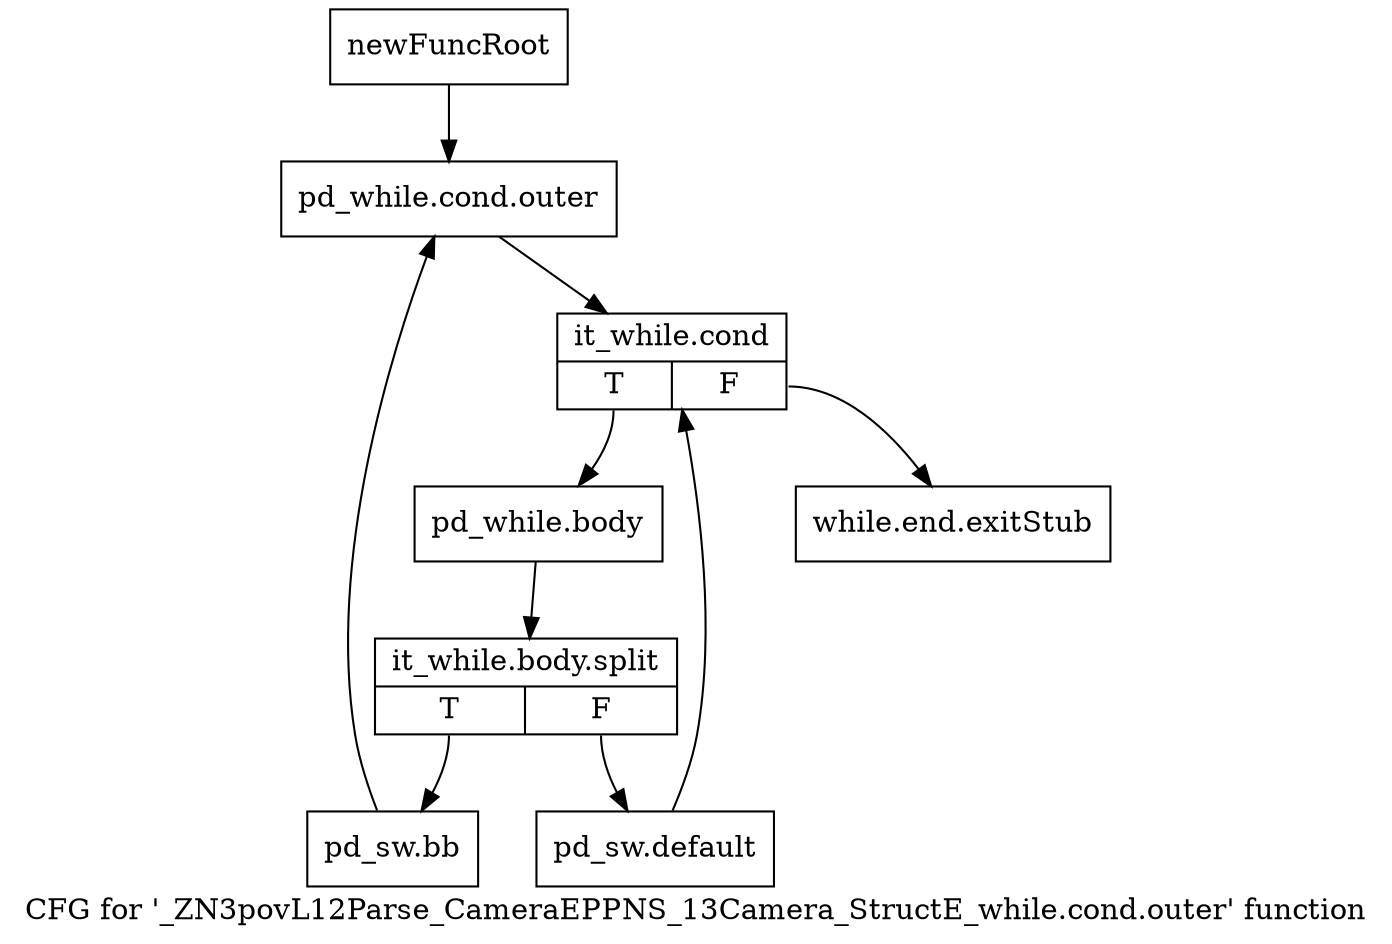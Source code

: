 digraph "CFG for '_ZN3povL12Parse_CameraEPPNS_13Camera_StructE_while.cond.outer' function" {
	label="CFG for '_ZN3povL12Parse_CameraEPPNS_13Camera_StructE_while.cond.outer' function";

	Node0x2812720 [shape=record,label="{newFuncRoot}"];
	Node0x2812720 -> Node0x28127c0;
	Node0x2812770 [shape=record,label="{while.end.exitStub}"];
	Node0x28127c0 [shape=record,label="{pd_while.cond.outer}"];
	Node0x28127c0 -> Node0x2812810;
	Node0x2812810 [shape=record,label="{it_while.cond|{<s0>T|<s1>F}}"];
	Node0x2812810:s0 -> Node0x2812860;
	Node0x2812810:s1 -> Node0x2812770;
	Node0x2812860 [shape=record,label="{pd_while.body}"];
	Node0x2812860 -> Node0x3753640;
	Node0x3753640 [shape=record,label="{it_while.body.split|{<s0>T|<s1>F}}"];
	Node0x3753640:s0 -> Node0x281fd70;
	Node0x3753640:s1 -> Node0x281fd20;
	Node0x281fd20 [shape=record,label="{pd_sw.default}"];
	Node0x281fd20 -> Node0x2812810;
	Node0x281fd70 [shape=record,label="{pd_sw.bb}"];
	Node0x281fd70 -> Node0x28127c0;
}
